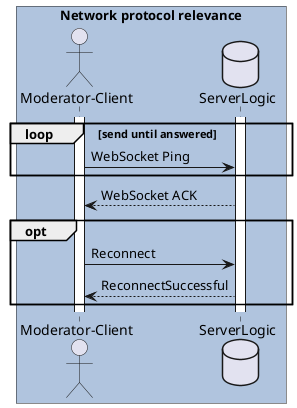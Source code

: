 @startuml

box "Network protocol relevance" #LightSteelBlue
actor "Moderator-Client" as m order 1
database "ServerLogic" as s order 2
end box



activate m
activate s

loop send until answered 
    m -> s: WebSocket Ping
end 

s --> m: WebSocket ACK

opt 
    m -> s: Reconnect
    s --> m: ReconnectSuccessful
end


@enduml